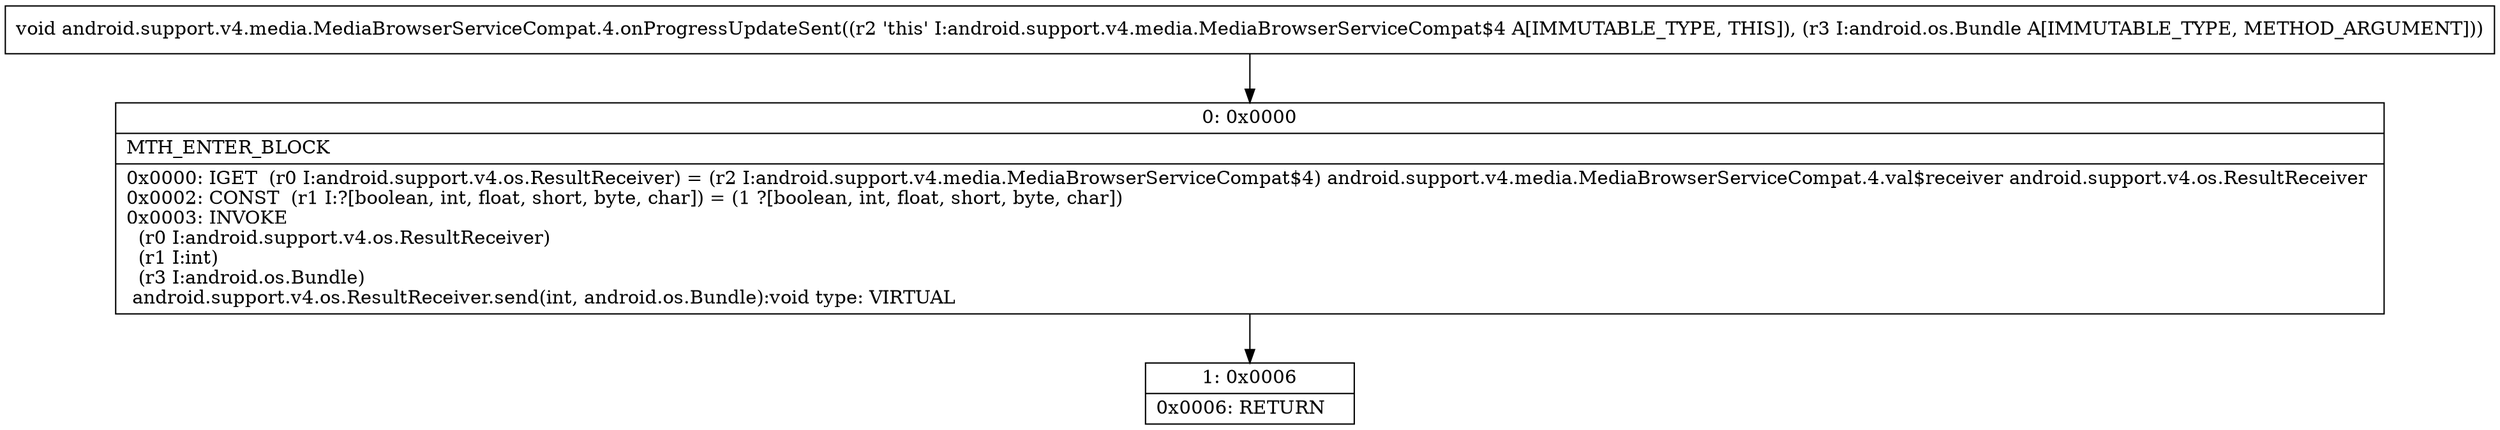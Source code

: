 digraph "CFG forandroid.support.v4.media.MediaBrowserServiceCompat.4.onProgressUpdateSent(Landroid\/os\/Bundle;)V" {
Node_0 [shape=record,label="{0\:\ 0x0000|MTH_ENTER_BLOCK\l|0x0000: IGET  (r0 I:android.support.v4.os.ResultReceiver) = (r2 I:android.support.v4.media.MediaBrowserServiceCompat$4) android.support.v4.media.MediaBrowserServiceCompat.4.val$receiver android.support.v4.os.ResultReceiver \l0x0002: CONST  (r1 I:?[boolean, int, float, short, byte, char]) = (1 ?[boolean, int, float, short, byte, char]) \l0x0003: INVOKE  \l  (r0 I:android.support.v4.os.ResultReceiver)\l  (r1 I:int)\l  (r3 I:android.os.Bundle)\l android.support.v4.os.ResultReceiver.send(int, android.os.Bundle):void type: VIRTUAL \l}"];
Node_1 [shape=record,label="{1\:\ 0x0006|0x0006: RETURN   \l}"];
MethodNode[shape=record,label="{void android.support.v4.media.MediaBrowserServiceCompat.4.onProgressUpdateSent((r2 'this' I:android.support.v4.media.MediaBrowserServiceCompat$4 A[IMMUTABLE_TYPE, THIS]), (r3 I:android.os.Bundle A[IMMUTABLE_TYPE, METHOD_ARGUMENT])) }"];
MethodNode -> Node_0;
Node_0 -> Node_1;
}

